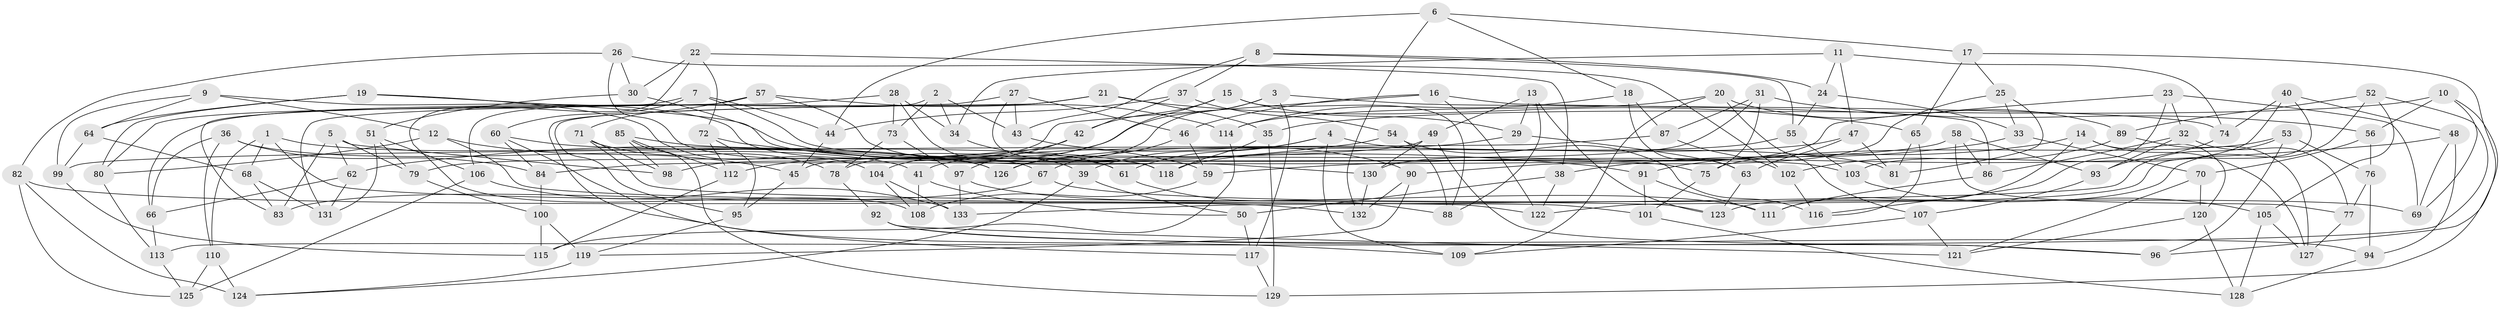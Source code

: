 // Generated by graph-tools (version 1.1) at 2025/16/03/09/25 04:16:43]
// undirected, 133 vertices, 266 edges
graph export_dot {
graph [start="1"]
  node [color=gray90,style=filled];
  1;
  2;
  3;
  4;
  5;
  6;
  7;
  8;
  9;
  10;
  11;
  12;
  13;
  14;
  15;
  16;
  17;
  18;
  19;
  20;
  21;
  22;
  23;
  24;
  25;
  26;
  27;
  28;
  29;
  30;
  31;
  32;
  33;
  34;
  35;
  36;
  37;
  38;
  39;
  40;
  41;
  42;
  43;
  44;
  45;
  46;
  47;
  48;
  49;
  50;
  51;
  52;
  53;
  54;
  55;
  56;
  57;
  58;
  59;
  60;
  61;
  62;
  63;
  64;
  65;
  66;
  67;
  68;
  69;
  70;
  71;
  72;
  73;
  74;
  75;
  76;
  77;
  78;
  79;
  80;
  81;
  82;
  83;
  84;
  85;
  86;
  87;
  88;
  89;
  90;
  91;
  92;
  93;
  94;
  95;
  96;
  97;
  98;
  99;
  100;
  101;
  102;
  103;
  104;
  105;
  106;
  107;
  108;
  109;
  110;
  111;
  112;
  113;
  114;
  115;
  116;
  117;
  118;
  119;
  120;
  121;
  122;
  123;
  124;
  125;
  126;
  127;
  128;
  129;
  130;
  131;
  132;
  133;
  1 -- 68;
  1 -- 101;
  1 -- 126;
  1 -- 110;
  2 -- 43;
  2 -- 73;
  2 -- 106;
  2 -- 34;
  3 -- 74;
  3 -- 117;
  3 -- 126;
  3 -- 112;
  4 -- 39;
  4 -- 61;
  4 -- 109;
  4 -- 81;
  5 -- 83;
  5 -- 62;
  5 -- 98;
  5 -- 79;
  6 -- 132;
  6 -- 18;
  6 -- 44;
  6 -- 17;
  7 -- 103;
  7 -- 44;
  7 -- 80;
  7 -- 60;
  8 -- 37;
  8 -- 24;
  8 -- 43;
  8 -- 55;
  9 -- 61;
  9 -- 12;
  9 -- 64;
  9 -- 99;
  10 -- 35;
  10 -- 129;
  10 -- 69;
  10 -- 56;
  11 -- 47;
  11 -- 74;
  11 -- 34;
  11 -- 24;
  12 -- 45;
  12 -- 122;
  12 -- 80;
  13 -- 123;
  13 -- 29;
  13 -- 88;
  13 -- 49;
  14 -- 91;
  14 -- 111;
  14 -- 127;
  14 -- 120;
  15 -- 42;
  15 -- 29;
  15 -- 88;
  15 -- 104;
  16 -- 98;
  16 -- 86;
  16 -- 122;
  16 -- 46;
  17 -- 65;
  17 -- 25;
  17 -- 96;
  18 -- 114;
  18 -- 87;
  18 -- 63;
  19 -- 80;
  19 -- 104;
  19 -- 75;
  19 -- 64;
  20 -- 109;
  20 -- 89;
  20 -- 114;
  20 -- 107;
  21 -- 95;
  21 -- 66;
  21 -- 35;
  21 -- 65;
  22 -- 30;
  22 -- 108;
  22 -- 38;
  22 -- 72;
  23 -- 116;
  23 -- 69;
  23 -- 130;
  23 -- 32;
  24 -- 33;
  24 -- 55;
  25 -- 33;
  25 -- 81;
  25 -- 90;
  26 -- 102;
  26 -- 67;
  26 -- 30;
  26 -- 82;
  27 -- 43;
  27 -- 117;
  27 -- 118;
  27 -- 46;
  28 -- 73;
  28 -- 39;
  28 -- 34;
  28 -- 131;
  29 -- 63;
  29 -- 41;
  30 -- 51;
  30 -- 59;
  31 -- 87;
  31 -- 56;
  31 -- 75;
  31 -- 45;
  32 -- 77;
  32 -- 86;
  32 -- 93;
  33 -- 38;
  33 -- 70;
  34 -- 61;
  35 -- 118;
  35 -- 129;
  36 -- 84;
  36 -- 110;
  36 -- 41;
  36 -- 66;
  37 -- 54;
  37 -- 42;
  37 -- 44;
  38 -- 50;
  38 -- 122;
  39 -- 124;
  39 -- 50;
  40 -- 122;
  40 -- 103;
  40 -- 74;
  40 -- 48;
  41 -- 108;
  41 -- 50;
  42 -- 97;
  42 -- 78;
  43 -- 90;
  44 -- 45;
  45 -- 95;
  46 -- 59;
  46 -- 67;
  47 -- 81;
  47 -- 63;
  47 -- 126;
  48 -- 69;
  48 -- 94;
  48 -- 59;
  49 -- 79;
  49 -- 130;
  49 -- 96;
  50 -- 117;
  51 -- 79;
  51 -- 131;
  51 -- 106;
  52 -- 89;
  52 -- 113;
  52 -- 123;
  52 -- 105;
  53 -- 75;
  53 -- 76;
  53 -- 133;
  53 -- 96;
  54 -- 116;
  54 -- 88;
  54 -- 62;
  55 -- 118;
  55 -- 103;
  56 -- 70;
  56 -- 76;
  57 -- 130;
  57 -- 71;
  57 -- 83;
  57 -- 114;
  58 -- 86;
  58 -- 93;
  58 -- 77;
  58 -- 84;
  59 -- 108;
  60 -- 126;
  60 -- 84;
  60 -- 109;
  61 -- 88;
  62 -- 131;
  62 -- 66;
  63 -- 123;
  64 -- 68;
  64 -- 99;
  65 -- 81;
  65 -- 116;
  66 -- 113;
  67 -- 69;
  67 -- 83;
  68 -- 131;
  68 -- 83;
  70 -- 120;
  70 -- 121;
  71 -- 123;
  71 -- 98;
  71 -- 78;
  72 -- 112;
  72 -- 95;
  72 -- 91;
  73 -- 78;
  73 -- 97;
  74 -- 93;
  75 -- 101;
  76 -- 77;
  76 -- 94;
  77 -- 127;
  78 -- 92;
  79 -- 100;
  80 -- 113;
  82 -- 124;
  82 -- 125;
  82 -- 132;
  84 -- 100;
  85 -- 118;
  85 -- 129;
  85 -- 98;
  85 -- 112;
  86 -- 111;
  87 -- 102;
  87 -- 99;
  89 -- 127;
  89 -- 102;
  90 -- 119;
  90 -- 132;
  91 -- 101;
  91 -- 111;
  92 -- 96;
  92 -- 121;
  92 -- 94;
  93 -- 107;
  94 -- 128;
  95 -- 119;
  97 -- 133;
  97 -- 111;
  99 -- 115;
  100 -- 119;
  100 -- 115;
  101 -- 128;
  102 -- 116;
  103 -- 105;
  104 -- 108;
  104 -- 133;
  105 -- 128;
  105 -- 127;
  106 -- 133;
  106 -- 125;
  107 -- 121;
  107 -- 109;
  110 -- 125;
  110 -- 124;
  112 -- 115;
  113 -- 125;
  114 -- 115;
  117 -- 129;
  119 -- 124;
  120 -- 128;
  120 -- 121;
  130 -- 132;
}
